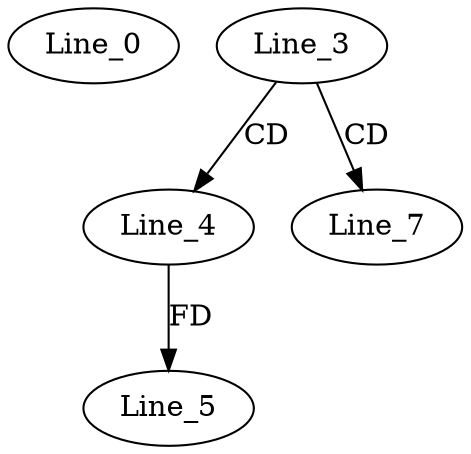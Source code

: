 digraph G {
  Line_0;
  Line_3;
  Line_4;
  Line_5;
  Line_7;
  Line_3 -> Line_4 [ label="CD" ];
  Line_4 -> Line_5 [ label="FD" ];
  Line_3 -> Line_7 [ label="CD" ];
}
